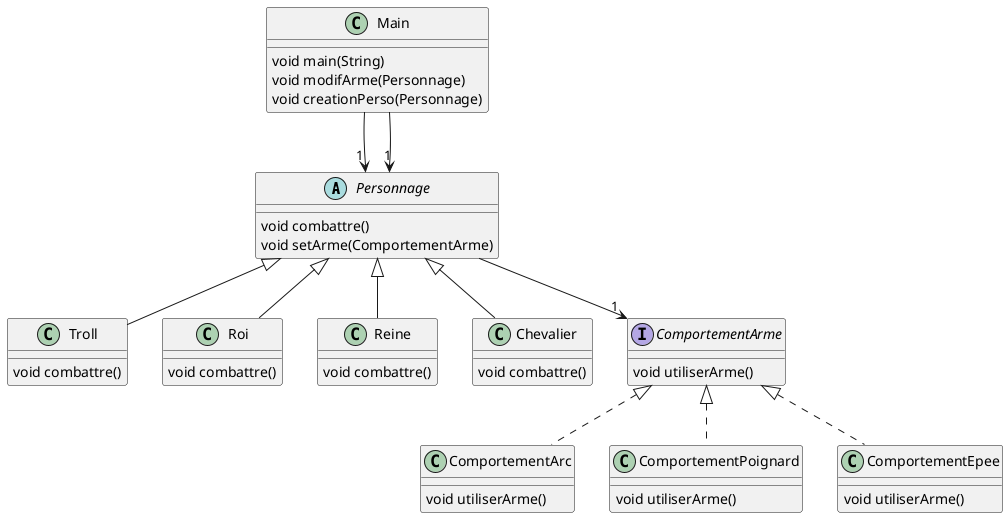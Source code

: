 @startuml

' definitions
' -----------

' package "personnages"
abstract Personnage
' end package

' package "comportements.impl"
class ComportementArc
class ComportementPoignard
class ComportementEpee
' end package

' package "personnages.herite"
class Troll
class Roi
class Reine
class Chevalier
' end package

' package "Appli"
class Main
' end package

' package "comportements"
interface ComportementArme
' end package

' content
' -------

' Personnage:
Personnage --> "1" ComportementArme
Personnage : void combattre()
Personnage : void setArme(ComportementArme)

' Reine:
Personnage <|-- Reine
Reine : void combattre()

' ComportementArc:
ComportementArme <|.. ComportementArc
ComportementArc : void utiliserArme()

' Roi:
Personnage <|-- Roi
Roi : void combattre()

' ComportementEpee:
ComportementArme <|.. ComportementEpee
ComportementEpee : void utiliserArme()

' ComportementPoignard:
ComportementArme <|.. ComportementPoignard
ComportementPoignard : void utiliserArme()

' Troll:
Personnage <|-- Troll
Troll : void combattre()

' Main:
Main --> "1" Personnage
Main --> "1" Personnage
Main : void main(String)
Main : void modifArme(Personnage)
Main : void creationPerso(Personnage)

' ComportementArme:
ComportementArme : void utiliserArme()

' Chevalier:
Personnage <|-- Chevalier
Chevalier : void combattre()

@enduml
